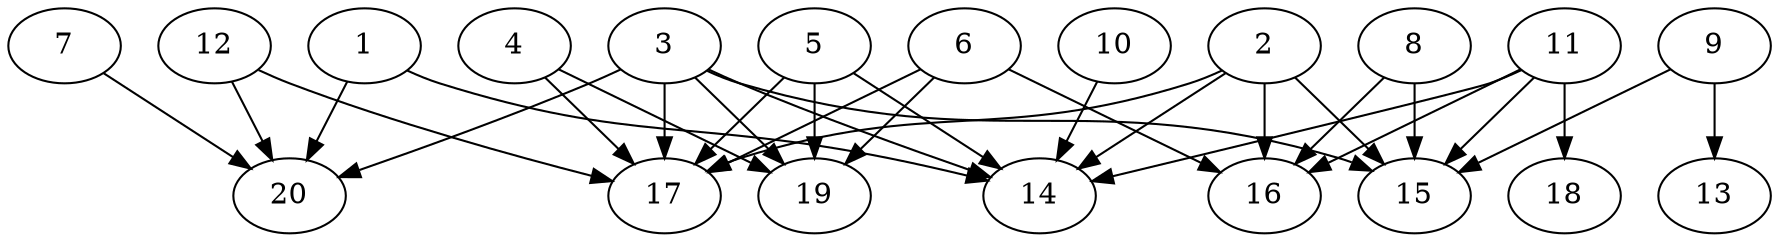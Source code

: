 // DAG automatically generated by daggen at Thu Oct  3 13:58:42 2019
// ./daggen --dot -n 20 --ccr 0.4 --fat 0.9 --regular 0.7 --density 0.6 --mindata 5242880 --maxdata 52428800 
digraph G {
  1 [size="119575040", alpha="0.20", expect_size="47830016"] 
  1 -> 14 [size ="47830016"]
  1 -> 20 [size ="47830016"]
  2 [size="22942720", alpha="0.07", expect_size="9177088"] 
  2 -> 14 [size ="9177088"]
  2 -> 15 [size ="9177088"]
  2 -> 16 [size ="9177088"]
  2 -> 17 [size ="9177088"]
  3 [size="118051840", alpha="0.01", expect_size="47220736"] 
  3 -> 14 [size ="47220736"]
  3 -> 15 [size ="47220736"]
  3 -> 17 [size ="47220736"]
  3 -> 19 [size ="47220736"]
  3 -> 20 [size ="47220736"]
  4 [size="87772160", alpha="0.16", expect_size="35108864"] 
  4 -> 17 [size ="35108864"]
  4 -> 19 [size ="35108864"]
  5 [size="20078080", alpha="0.18", expect_size="8031232"] 
  5 -> 14 [size ="8031232"]
  5 -> 17 [size ="8031232"]
  5 -> 19 [size ="8031232"]
  6 [size="40399360", alpha="0.14", expect_size="16159744"] 
  6 -> 16 [size ="16159744"]
  6 -> 17 [size ="16159744"]
  6 -> 19 [size ="16159744"]
  7 [size="107274240", alpha="0.13", expect_size="42909696"] 
  7 -> 20 [size ="42909696"]
  8 [size="76567040", alpha="0.05", expect_size="30626816"] 
  8 -> 15 [size ="30626816"]
  8 -> 16 [size ="30626816"]
  9 [size="36469760", alpha="0.07", expect_size="14587904"] 
  9 -> 13 [size ="14587904"]
  9 -> 15 [size ="14587904"]
  10 [size="35840000", alpha="0.15", expect_size="14336000"] 
  10 -> 14 [size ="14336000"]
  11 [size="103585280", alpha="0.03", expect_size="41434112"] 
  11 -> 14 [size ="41434112"]
  11 -> 15 [size ="41434112"]
  11 -> 16 [size ="41434112"]
  11 -> 18 [size ="41434112"]
  12 [size="103201280", alpha="0.19", expect_size="41280512"] 
  12 -> 17 [size ="41280512"]
  12 -> 20 [size ="41280512"]
  13 [size="28925440", alpha="0.07", expect_size="11570176"] 
  14 [size="34301440", alpha="0.05", expect_size="13720576"] 
  15 [size="127953920", alpha="0.02", expect_size="51181568"] 
  16 [size="114344960", alpha="0.05", expect_size="45737984"] 
  17 [size="77245440", alpha="0.20", expect_size="30898176"] 
  18 [size="37450240", alpha="0.17", expect_size="14980096"] 
  19 [size="64053760", alpha="0.09", expect_size="25621504"] 
  20 [size="107002880", alpha="0.06", expect_size="42801152"] 
}
